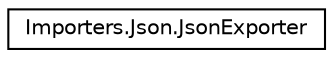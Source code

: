 digraph "Representación gráfica de la clase"
{
 // INTERACTIVE_SVG=YES
 // LATEX_PDF_SIZE
  edge [fontname="Helvetica",fontsize="10",labelfontname="Helvetica",labelfontsize="10"];
  node [fontname="Helvetica",fontsize="10",shape=record];
  rankdir="LR";
  Node0 [label="Importers.Json.JsonExporter",height=0.2,width=0.4,color="black", fillcolor="white", style="filled",URL="$classImporters_1_1Json_1_1JsonExporter.html",tooltip="Clase que exporta objetos de tipo IJsonConvertible a strings en formato JSON. Implementación del visi..."];
}
